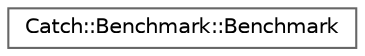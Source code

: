 digraph "Graphical Class Hierarchy"
{
 // LATEX_PDF_SIZE
  bgcolor="transparent";
  edge [fontname=Helvetica,fontsize=10,labelfontname=Helvetica,labelfontsize=10];
  node [fontname=Helvetica,fontsize=10,shape=box,height=0.2,width=0.4];
  rankdir="LR";
  Node0 [id="Node000000",label="Catch::Benchmark::Benchmark",height=0.2,width=0.4,color="grey40", fillcolor="white", style="filled",URL="$structCatch_1_1Benchmark_1_1Benchmark.html",tooltip=" "];
}
